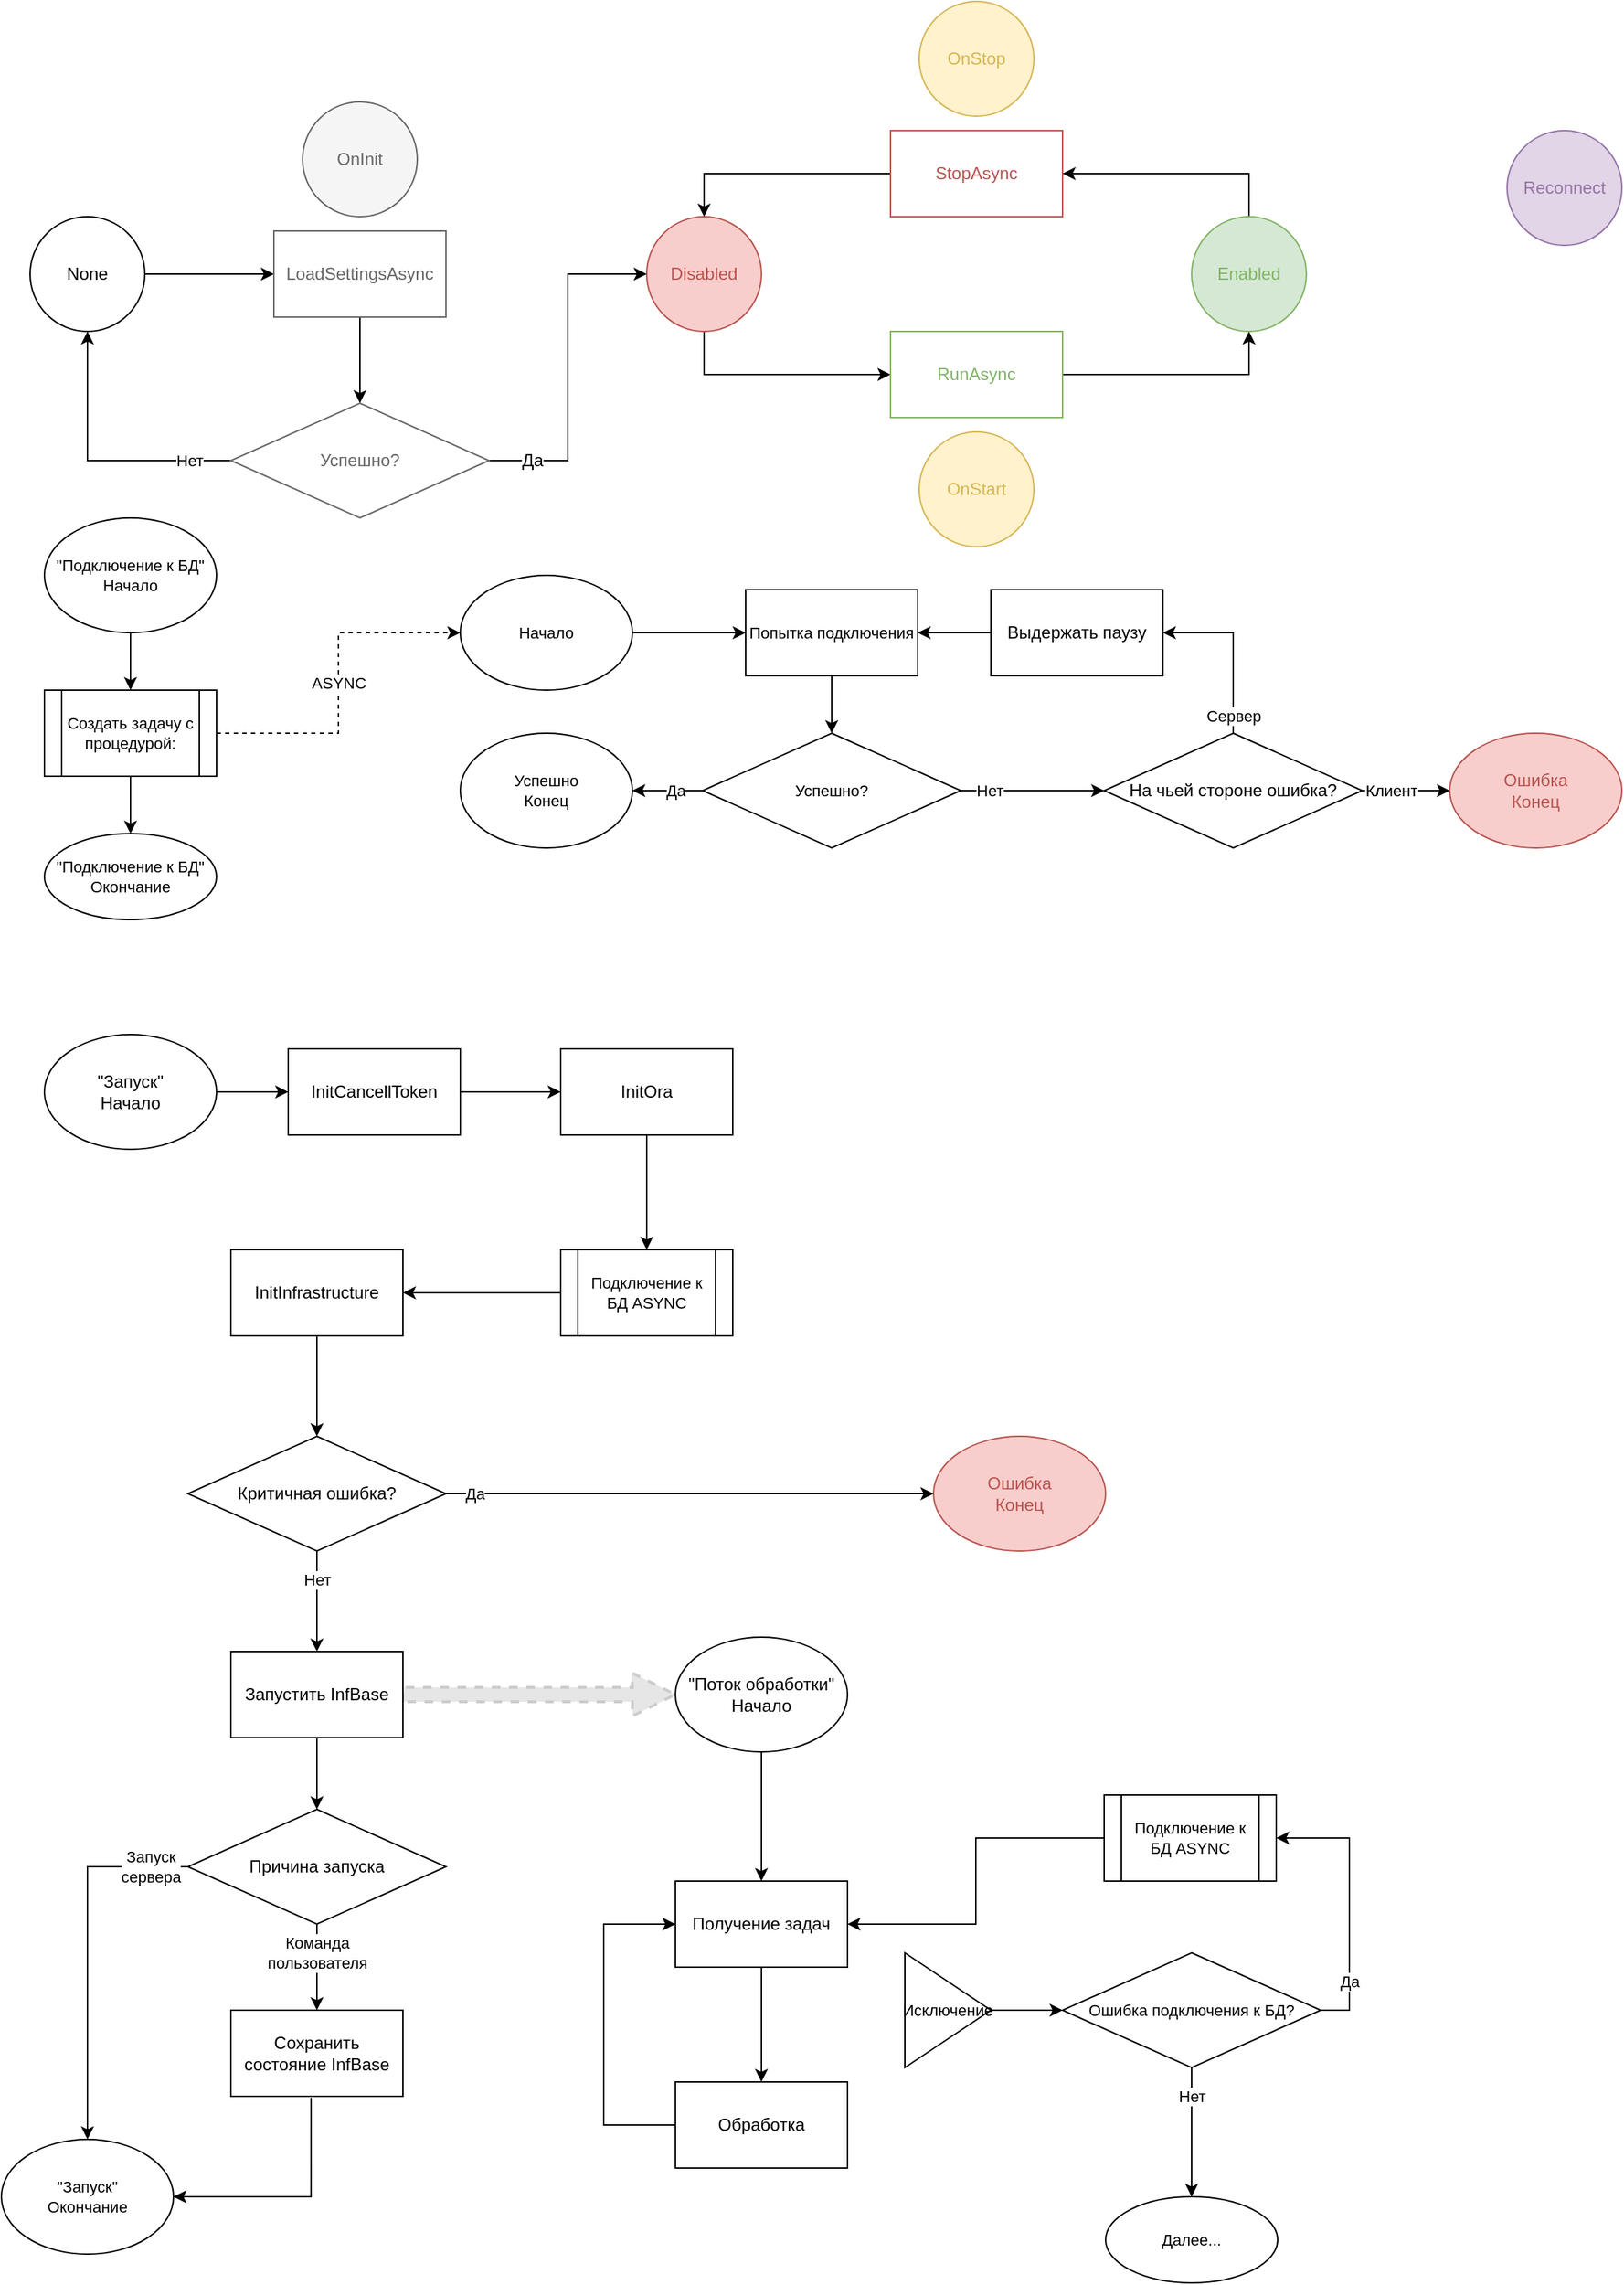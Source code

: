 <mxfile version="20.4.2" type="github">
  <diagram id="-kKotpdd64dqmNGhhJiw" name="Страница 1">
    <mxGraphModel dx="1422" dy="839" grid="1" gridSize="10" guides="1" tooltips="1" connect="1" arrows="1" fold="1" page="1" pageScale="1" pageWidth="1169" pageHeight="1654" math="0" shadow="0">
      <root>
        <mxCell id="0" />
        <mxCell id="1" parent="0" />
        <mxCell id="YBYCJPzU8zMPJ0krrIQY-21" value="" style="edgeStyle=orthogonalEdgeStyle;rounded=0;orthogonalLoop=1;jettySize=auto;html=1;" parent="1" source="YBYCJPzU8zMPJ0krrIQY-22" target="YBYCJPzU8zMPJ0krrIQY-24" edge="1">
          <mxGeometry relative="1" as="geometry" />
        </mxCell>
        <mxCell id="YBYCJPzU8zMPJ0krrIQY-22" value="None" style="ellipse;whiteSpace=wrap;html=1;aspect=fixed;sketch=0;shadow=0;" parent="1" vertex="1">
          <mxGeometry x="30" y="150" width="80" height="80" as="geometry" />
        </mxCell>
        <mxCell id="YBYCJPzU8zMPJ0krrIQY-23" value="" style="edgeStyle=orthogonalEdgeStyle;rounded=0;orthogonalLoop=1;jettySize=auto;html=1;fontFamily=Helvetica;fontSize=12;fontColor=#000000;" parent="1" source="YBYCJPzU8zMPJ0krrIQY-24" target="YBYCJPzU8zMPJ0krrIQY-38" edge="1">
          <mxGeometry relative="1" as="geometry" />
        </mxCell>
        <mxCell id="1D7STUNtmu0oUD-SzOYo-47" value="" style="edgeStyle=orthogonalEdgeStyle;shape=connector;rounded=0;orthogonalLoop=1;jettySize=auto;html=1;labelBackgroundColor=default;strokeColor=default;fontFamily=Helvetica;fontSize=11;fontColor=#000000;endArrow=classic;entryX=0;entryY=0.5;entryDx=0;entryDy=0;exitX=0.5;exitY=1;exitDx=0;exitDy=0;" parent="1" source="YBYCJPzU8zMPJ0krrIQY-26" target="YBYCJPzU8zMPJ0krrIQY-29" edge="1">
          <mxGeometry relative="1" as="geometry">
            <mxPoint x="500" y="310" as="targetPoint" />
          </mxGeometry>
        </mxCell>
        <mxCell id="YBYCJPzU8zMPJ0krrIQY-26" value="Disabled" style="ellipse;whiteSpace=wrap;html=1;aspect=fixed;fillColor=#f8cecc;strokeColor=#b85450;fontColor=#B85450;" parent="1" vertex="1">
          <mxGeometry x="460" y="150" width="80" height="80" as="geometry" />
        </mxCell>
        <mxCell id="YBYCJPzU8zMPJ0krrIQY-27" value="OnInit" style="ellipse;whiteSpace=wrap;html=1;aspect=fixed;fillColor=#f5f5f5;fontColor=#666666;strokeColor=#666666;" parent="1" vertex="1">
          <mxGeometry x="220" y="70" width="80" height="80" as="geometry" />
        </mxCell>
        <mxCell id="1D7STUNtmu0oUD-SzOYo-48" value="" style="edgeStyle=orthogonalEdgeStyle;shape=connector;rounded=0;orthogonalLoop=1;jettySize=auto;html=1;labelBackgroundColor=default;strokeColor=default;fontFamily=Helvetica;fontSize=11;fontColor=#000000;endArrow=classic;entryX=0.5;entryY=1;entryDx=0;entryDy=0;" parent="1" source="YBYCJPzU8zMPJ0krrIQY-29" target="YBYCJPzU8zMPJ0krrIQY-32" edge="1">
          <mxGeometry relative="1" as="geometry" />
        </mxCell>
        <mxCell id="YBYCJPzU8zMPJ0krrIQY-29" value="RunAsync" style="whiteSpace=wrap;html=1;fontColor=#82B366;strokeColor=#82B366;" parent="1" vertex="1">
          <mxGeometry x="630" y="230" width="120" height="60" as="geometry" />
        </mxCell>
        <mxCell id="YBYCJPzU8zMPJ0krrIQY-30" value="OnStart" style="ellipse;whiteSpace=wrap;html=1;aspect=fixed;fillColor=#fff2cc;strokeColor=#d6b656;fontColor=#D6B656;" parent="1" vertex="1">
          <mxGeometry x="650" y="300" width="80" height="80" as="geometry" />
        </mxCell>
        <mxCell id="1D7STUNtmu0oUD-SzOYo-49" value="" style="edgeStyle=orthogonalEdgeStyle;shape=connector;rounded=0;orthogonalLoop=1;jettySize=auto;html=1;labelBackgroundColor=default;strokeColor=default;fontFamily=Helvetica;fontSize=11;fontColor=#000000;endArrow=classic;entryX=1;entryY=0.5;entryDx=0;entryDy=0;exitX=0.5;exitY=0;exitDx=0;exitDy=0;" parent="1" source="YBYCJPzU8zMPJ0krrIQY-32" target="YBYCJPzU8zMPJ0krrIQY-34" edge="1">
          <mxGeometry relative="1" as="geometry">
            <mxPoint x="880" y="70" as="targetPoint" />
          </mxGeometry>
        </mxCell>
        <mxCell id="YBYCJPzU8zMPJ0krrIQY-32" value="Enabled" style="ellipse;whiteSpace=wrap;html=1;aspect=fixed;fillColor=#d5e8d4;strokeColor=#82b366;fontColor=#82B366;" parent="1" vertex="1">
          <mxGeometry x="840" y="150" width="80" height="80" as="geometry" />
        </mxCell>
        <mxCell id="1D7STUNtmu0oUD-SzOYo-51" value="" style="edgeStyle=orthogonalEdgeStyle;shape=connector;rounded=0;orthogonalLoop=1;jettySize=auto;html=1;labelBackgroundColor=default;strokeColor=default;fontFamily=Helvetica;fontSize=11;fontColor=#000000;endArrow=classic;entryX=0.5;entryY=0;entryDx=0;entryDy=0;" parent="1" source="YBYCJPzU8zMPJ0krrIQY-34" target="YBYCJPzU8zMPJ0krrIQY-26" edge="1">
          <mxGeometry relative="1" as="geometry" />
        </mxCell>
        <mxCell id="YBYCJPzU8zMPJ0krrIQY-34" value="StopAsync" style="whiteSpace=wrap;html=1;strokeColor=#B85450;fontColor=#B85450;" parent="1" vertex="1">
          <mxGeometry x="630" y="90" width="120" height="60" as="geometry" />
        </mxCell>
        <mxCell id="YBYCJPzU8zMPJ0krrIQY-35" value="OnStop" style="ellipse;whiteSpace=wrap;html=1;aspect=fixed;fillColor=#fff2cc;strokeColor=#d6b656;fontColor=#D6B656;" parent="1" vertex="1">
          <mxGeometry x="650" width="80" height="80" as="geometry" />
        </mxCell>
        <mxCell id="YBYCJPzU8zMPJ0krrIQY-36" value="Да" style="edgeStyle=orthogonalEdgeStyle;rounded=0;orthogonalLoop=1;jettySize=auto;html=1;fontFamily=Helvetica;fontSize=12;fontColor=#000000;entryX=0;entryY=0.5;entryDx=0;entryDy=0;" parent="1" source="YBYCJPzU8zMPJ0krrIQY-38" target="YBYCJPzU8zMPJ0krrIQY-26" edge="1">
          <mxGeometry x="-0.749" relative="1" as="geometry">
            <mxPoint as="offset" />
          </mxGeometry>
        </mxCell>
        <mxCell id="1D7STUNtmu0oUD-SzOYo-46" value="Нет" style="edgeStyle=orthogonalEdgeStyle;shape=connector;rounded=0;orthogonalLoop=1;jettySize=auto;html=1;labelBackgroundColor=default;strokeColor=default;fontFamily=Helvetica;fontSize=11;fontColor=#000000;endArrow=classic;entryX=0.5;entryY=1;entryDx=0;entryDy=0;" parent="1" source="YBYCJPzU8zMPJ0krrIQY-38" target="YBYCJPzU8zMPJ0krrIQY-22" edge="1">
          <mxGeometry x="-0.684" relative="1" as="geometry">
            <mxPoint x="90" y="320" as="targetPoint" />
            <mxPoint x="1" as="offset" />
          </mxGeometry>
        </mxCell>
        <mxCell id="YBYCJPzU8zMPJ0krrIQY-38" value="Успешно?" style="rhombus;whiteSpace=wrap;html=1;strokeColor=#666666;fontColor=#666666;sketch=0;glass=0;rounded=0;" parent="1" vertex="1">
          <mxGeometry x="170" y="280" width="180" height="80" as="geometry" />
        </mxCell>
        <mxCell id="1D7STUNtmu0oUD-SzOYo-6" value="" style="edgeStyle=orthogonalEdgeStyle;rounded=0;orthogonalLoop=1;jettySize=auto;html=1;" parent="1" source="1D7STUNtmu0oUD-SzOYo-4" target="1D7STUNtmu0oUD-SzOYo-5" edge="1">
          <mxGeometry relative="1" as="geometry" />
        </mxCell>
        <mxCell id="1D7STUNtmu0oUD-SzOYo-4" value="&quot;Запуск&quot;&lt;br&gt;Начало" style="ellipse;whiteSpace=wrap;html=1;" parent="1" vertex="1">
          <mxGeometry x="40" y="720" width="120" height="80" as="geometry" />
        </mxCell>
        <mxCell id="1D7STUNtmu0oUD-SzOYo-8" value="" style="edgeStyle=orthogonalEdgeStyle;rounded=0;orthogonalLoop=1;jettySize=auto;html=1;" parent="1" source="1D7STUNtmu0oUD-SzOYo-5" target="1D7STUNtmu0oUD-SzOYo-7" edge="1">
          <mxGeometry relative="1" as="geometry" />
        </mxCell>
        <mxCell id="1D7STUNtmu0oUD-SzOYo-5" value="InitCancellToken" style="whiteSpace=wrap;html=1;" parent="1" vertex="1">
          <mxGeometry x="210" y="730" width="120" height="60" as="geometry" />
        </mxCell>
        <mxCell id="1D7STUNtmu0oUD-SzOYo-7" value="InitOra" style="whiteSpace=wrap;html=1;" parent="1" vertex="1">
          <mxGeometry x="400" y="730" width="120" height="60" as="geometry" />
        </mxCell>
        <mxCell id="1D7STUNtmu0oUD-SzOYo-65" value="" style="edgeStyle=orthogonalEdgeStyle;shape=connector;rounded=0;orthogonalLoop=1;jettySize=auto;html=1;labelBackgroundColor=default;strokeColor=default;fontFamily=Helvetica;fontSize=11;fontColor=#000000;endArrow=classic;" parent="1" source="1D7STUNtmu0oUD-SzOYo-11" target="1D7STUNtmu0oUD-SzOYo-54" edge="1">
          <mxGeometry relative="1" as="geometry" />
        </mxCell>
        <mxCell id="1D7STUNtmu0oUD-SzOYo-11" value="Выдержать паузу" style="whiteSpace=wrap;html=1;" parent="1" vertex="1">
          <mxGeometry x="700" y="410" width="120" height="60" as="geometry" />
        </mxCell>
        <mxCell id="1D7STUNtmu0oUD-SzOYo-17" value="Сервер" style="edgeStyle=orthogonalEdgeStyle;rounded=0;orthogonalLoop=1;jettySize=auto;html=1;entryX=1;entryY=0.5;entryDx=0;entryDy=0;exitX=0.5;exitY=0;exitDx=0;exitDy=0;" parent="1" source="1D7STUNtmu0oUD-SzOYo-15" target="1D7STUNtmu0oUD-SzOYo-11" edge="1">
          <mxGeometry x="-0.789" relative="1" as="geometry">
            <mxPoint as="offset" />
          </mxGeometry>
        </mxCell>
        <mxCell id="1D7STUNtmu0oUD-SzOYo-19" value="Клиент" style="edgeStyle=orthogonalEdgeStyle;rounded=0;orthogonalLoop=1;jettySize=auto;html=1;entryX=0;entryY=0.5;entryDx=0;entryDy=0;" parent="1" source="1D7STUNtmu0oUD-SzOYo-15" target="1D7STUNtmu0oUD-SzOYo-53" edge="1">
          <mxGeometry x="-0.333" relative="1" as="geometry">
            <mxPoint x="1349" y="450" as="targetPoint" />
            <mxPoint x="-1" as="offset" />
          </mxGeometry>
        </mxCell>
        <mxCell id="1D7STUNtmu0oUD-SzOYo-15" value="На чьей стороне ошибка?" style="rhombus;whiteSpace=wrap;html=1;" parent="1" vertex="1">
          <mxGeometry x="779" y="510" width="180" height="80" as="geometry" />
        </mxCell>
        <mxCell id="1D7STUNtmu0oUD-SzOYo-18" value="Ошибка&lt;br&gt;Конец" style="ellipse;whiteSpace=wrap;html=1;fillColor=#f8cecc;strokeColor=#b85450;fontColor=#B85450;" parent="1" vertex="1">
          <mxGeometry x="660" y="1000" width="120" height="80" as="geometry" />
        </mxCell>
        <mxCell id="1D7STUNtmu0oUD-SzOYo-23" value="" style="edgeStyle=orthogonalEdgeStyle;rounded=0;orthogonalLoop=1;jettySize=auto;html=1;fontColor=#000000;" parent="1" source="1D7STUNtmu0oUD-SzOYo-20" target="1D7STUNtmu0oUD-SzOYo-22" edge="1">
          <mxGeometry relative="1" as="geometry" />
        </mxCell>
        <mxCell id="1D7STUNtmu0oUD-SzOYo-20" value="InitInfrastructure" style="whiteSpace=wrap;html=1;" parent="1" vertex="1">
          <mxGeometry x="170" y="870" width="120" height="60" as="geometry" />
        </mxCell>
        <mxCell id="1D7STUNtmu0oUD-SzOYo-24" value="Да" style="edgeStyle=orthogonalEdgeStyle;rounded=0;orthogonalLoop=1;jettySize=auto;html=1;fontColor=#000000;entryX=0;entryY=0.5;entryDx=0;entryDy=0;" parent="1" source="1D7STUNtmu0oUD-SzOYo-22" target="1D7STUNtmu0oUD-SzOYo-18" edge="1">
          <mxGeometry x="-0.882" relative="1" as="geometry">
            <mxPoint x="400" y="1040" as="targetPoint" />
            <mxPoint as="offset" />
          </mxGeometry>
        </mxCell>
        <mxCell id="1D7STUNtmu0oUD-SzOYo-26" value="Нет" style="edgeStyle=orthogonalEdgeStyle;rounded=0;orthogonalLoop=1;jettySize=auto;html=1;fontColor=#000000;" parent="1" source="1D7STUNtmu0oUD-SzOYo-22" target="1D7STUNtmu0oUD-SzOYo-25" edge="1">
          <mxGeometry x="-0.429" relative="1" as="geometry">
            <mxPoint as="offset" />
          </mxGeometry>
        </mxCell>
        <mxCell id="1D7STUNtmu0oUD-SzOYo-22" value="Критичная ошибка?" style="rhombus;whiteSpace=wrap;html=1;" parent="1" vertex="1">
          <mxGeometry x="140" y="1000" width="180" height="80" as="geometry" />
        </mxCell>
        <mxCell id="1D7STUNtmu0oUD-SzOYo-28" value="" style="edgeStyle=orthogonalEdgeStyle;rounded=0;orthogonalLoop=1;jettySize=auto;html=1;fontColor=#000000;entryX=0;entryY=0.5;entryDx=0;entryDy=0;strokeWidth=2;shape=arrow;strokeColor=#CCCCCC;fillColor=#E6E6E6;fillStyle=solid;gradientColor=none;dashed=1;" parent="1" source="1D7STUNtmu0oUD-SzOYo-25" target="1D7STUNtmu0oUD-SzOYo-27" edge="1">
          <mxGeometry relative="1" as="geometry">
            <mxPoint x="370" y="1180" as="targetPoint" />
          </mxGeometry>
        </mxCell>
        <mxCell id="1D7STUNtmu0oUD-SzOYo-32" value="" style="edgeStyle=orthogonalEdgeStyle;shape=connector;rounded=0;orthogonalLoop=1;jettySize=auto;html=1;labelBackgroundColor=default;strokeColor=default;fontFamily=Helvetica;fontSize=11;fontColor=#000000;endArrow=classic;" parent="1" source="1D7STUNtmu0oUD-SzOYo-25" target="1D7STUNtmu0oUD-SzOYo-31" edge="1">
          <mxGeometry relative="1" as="geometry" />
        </mxCell>
        <mxCell id="1D7STUNtmu0oUD-SzOYo-25" value="Запустить InfBase" style="whiteSpace=wrap;html=1;" parent="1" vertex="1">
          <mxGeometry x="170" y="1150" width="120" height="60" as="geometry" />
        </mxCell>
        <mxCell id="1D7STUNtmu0oUD-SzOYo-43" value="" style="edgeStyle=orthogonalEdgeStyle;shape=connector;rounded=0;orthogonalLoop=1;jettySize=auto;html=1;labelBackgroundColor=default;strokeColor=default;fontFamily=Helvetica;fontSize=11;fontColor=#000000;endArrow=classic;" parent="1" source="1D7STUNtmu0oUD-SzOYo-27" target="1D7STUNtmu0oUD-SzOYo-42" edge="1">
          <mxGeometry relative="1" as="geometry" />
        </mxCell>
        <mxCell id="1D7STUNtmu0oUD-SzOYo-27" value="&quot;Поток обработки&quot;&lt;br&gt;Начало" style="ellipse;whiteSpace=wrap;html=1;fontColor=#000000;" parent="1" vertex="1">
          <mxGeometry x="480" y="1140" width="120" height="80" as="geometry" />
        </mxCell>
        <mxCell id="1D7STUNtmu0oUD-SzOYo-34" value="Команда&lt;br&gt;пользователя" style="edgeStyle=orthogonalEdgeStyle;shape=connector;rounded=0;orthogonalLoop=1;jettySize=auto;html=1;labelBackgroundColor=default;strokeColor=default;fontFamily=Helvetica;fontSize=11;fontColor=#000000;endArrow=classic;" parent="1" source="1D7STUNtmu0oUD-SzOYo-31" target="1D7STUNtmu0oUD-SzOYo-33" edge="1">
          <mxGeometry x="-0.333" relative="1" as="geometry">
            <mxPoint as="offset" />
          </mxGeometry>
        </mxCell>
        <mxCell id="1D7STUNtmu0oUD-SzOYo-36" value="" style="edgeStyle=orthogonalEdgeStyle;shape=connector;rounded=0;orthogonalLoop=1;jettySize=auto;html=1;labelBackgroundColor=default;strokeColor=default;fontFamily=Helvetica;fontSize=11;fontColor=#000000;endArrow=classic;" parent="1" source="1D7STUNtmu0oUD-SzOYo-31" target="1D7STUNtmu0oUD-SzOYo-35" edge="1">
          <mxGeometry relative="1" as="geometry" />
        </mxCell>
        <mxCell id="1D7STUNtmu0oUD-SzOYo-38" value="Запуск&lt;br&gt;сервера" style="edgeLabel;html=1;align=center;verticalAlign=middle;resizable=0;points=[];fontSize=11;fontFamily=Helvetica;fontColor=#000000;" parent="1D7STUNtmu0oUD-SzOYo-36" vertex="1" connectable="0">
          <mxGeometry x="-0.86" relative="1" as="geometry">
            <mxPoint x="-8" as="offset" />
          </mxGeometry>
        </mxCell>
        <mxCell id="1D7STUNtmu0oUD-SzOYo-31" value="Причина запуска" style="rhombus;whiteSpace=wrap;html=1;" parent="1" vertex="1">
          <mxGeometry x="140" y="1260" width="180" height="80" as="geometry" />
        </mxCell>
        <mxCell id="1D7STUNtmu0oUD-SzOYo-37" value="" style="edgeStyle=orthogonalEdgeStyle;shape=connector;rounded=0;orthogonalLoop=1;jettySize=auto;html=1;labelBackgroundColor=default;strokeColor=default;fontFamily=Helvetica;fontSize=11;fontColor=#000000;endArrow=classic;entryX=1;entryY=0.5;entryDx=0;entryDy=0;exitX=0.466;exitY=1.017;exitDx=0;exitDy=0;exitPerimeter=0;" parent="1" source="1D7STUNtmu0oUD-SzOYo-33" target="1D7STUNtmu0oUD-SzOYo-35" edge="1">
          <mxGeometry relative="1" as="geometry">
            <mxPoint x="230" y="1580" as="targetPoint" />
          </mxGeometry>
        </mxCell>
        <mxCell id="1D7STUNtmu0oUD-SzOYo-33" value="Сохранить состояние InfBase" style="whiteSpace=wrap;html=1;" parent="1" vertex="1">
          <mxGeometry x="170" y="1400" width="120" height="60" as="geometry" />
        </mxCell>
        <mxCell id="1D7STUNtmu0oUD-SzOYo-35" value="&quot;Запуск&quot;&lt;br&gt;Окончание" style="ellipse;whiteSpace=wrap;html=1;fontFamily=Helvetica;fontSize=11;fontColor=#000000;" parent="1" vertex="1">
          <mxGeometry x="10" y="1490" width="120" height="80" as="geometry" />
        </mxCell>
        <mxCell id="1D7STUNtmu0oUD-SzOYo-41" value="" style="edgeStyle=orthogonalEdgeStyle;shape=connector;rounded=0;orthogonalLoop=1;jettySize=auto;html=1;labelBackgroundColor=default;strokeColor=default;fontFamily=Helvetica;fontSize=11;fontColor=#000000;endArrow=classic;entryX=0.5;entryY=0;entryDx=0;entryDy=0;" parent="1" source="1D7STUNtmu0oUD-SzOYo-39" target="1D7STUNtmu0oUD-SzOYo-73" edge="1">
          <mxGeometry relative="1" as="geometry">
            <mxPoint x="210" y="490" as="targetPoint" />
          </mxGeometry>
        </mxCell>
        <mxCell id="1D7STUNtmu0oUD-SzOYo-39" value="&quot;Подключение к БД&quot;&lt;br&gt;Начало" style="ellipse;whiteSpace=wrap;html=1;fontFamily=Helvetica;fontSize=11;fontColor=#000000;" parent="1" vertex="1">
          <mxGeometry x="40" y="360" width="120" height="80" as="geometry" />
        </mxCell>
        <mxCell id="1D7STUNtmu0oUD-SzOYo-79" value="" style="edgeStyle=orthogonalEdgeStyle;shape=connector;rounded=0;orthogonalLoop=1;jettySize=auto;html=1;labelBackgroundColor=default;strokeColor=default;fontFamily=Helvetica;fontSize=11;fontColor=#000000;endArrow=classic;" parent="1" source="1D7STUNtmu0oUD-SzOYo-42" target="1D7STUNtmu0oUD-SzOYo-78" edge="1">
          <mxGeometry relative="1" as="geometry" />
        </mxCell>
        <mxCell id="1D7STUNtmu0oUD-SzOYo-42" value="Получение задач" style="whiteSpace=wrap;html=1;fontColor=#000000;" parent="1" vertex="1">
          <mxGeometry x="480" y="1310" width="120" height="60" as="geometry" />
        </mxCell>
        <mxCell id="YBYCJPzU8zMPJ0krrIQY-24" value="LoadSettingsAsync" style="whiteSpace=wrap;html=1;sketch=0;glass=0;rounded=0;fontColor=#666666;strokeColor=#666666;" parent="1" vertex="1">
          <mxGeometry x="200" y="160" width="120" height="60" as="geometry" />
        </mxCell>
        <mxCell id="1D7STUNtmu0oUD-SzOYo-53" value="Ошибка&lt;br&gt;Конец" style="ellipse;whiteSpace=wrap;html=1;fillColor=#f8cecc;strokeColor=#b85450;fontColor=#B85450;" parent="1" vertex="1">
          <mxGeometry x="1020" y="510" width="120" height="80" as="geometry" />
        </mxCell>
        <mxCell id="1D7STUNtmu0oUD-SzOYo-57" value="" style="edgeStyle=orthogonalEdgeStyle;shape=connector;rounded=0;orthogonalLoop=1;jettySize=auto;html=1;labelBackgroundColor=default;strokeColor=default;fontFamily=Helvetica;fontSize=11;fontColor=#000000;endArrow=classic;" parent="1" source="1D7STUNtmu0oUD-SzOYo-54" target="1D7STUNtmu0oUD-SzOYo-56" edge="1">
          <mxGeometry relative="1" as="geometry" />
        </mxCell>
        <mxCell id="1D7STUNtmu0oUD-SzOYo-54" value="Попытка подключения" style="whiteSpace=wrap;html=1;fontSize=11;fontColor=#000000;" parent="1" vertex="1">
          <mxGeometry x="529" y="410" width="120" height="60" as="geometry" />
        </mxCell>
        <mxCell id="1D7STUNtmu0oUD-SzOYo-59" value="Да" style="edgeStyle=orthogonalEdgeStyle;shape=connector;rounded=0;orthogonalLoop=1;jettySize=auto;html=1;labelBackgroundColor=default;strokeColor=default;fontFamily=Helvetica;fontSize=11;fontColor=#000000;endArrow=classic;exitX=0;exitY=0.5;exitDx=0;exitDy=0;entryX=1;entryY=0.5;entryDx=0;entryDy=0;" parent="1" source="1D7STUNtmu0oUD-SzOYo-56" target="1D7STUNtmu0oUD-SzOYo-74" edge="1">
          <mxGeometry x="-0.2" relative="1" as="geometry">
            <mxPoint x="589" y="640" as="targetPoint" />
            <mxPoint as="offset" />
          </mxGeometry>
        </mxCell>
        <mxCell id="1D7STUNtmu0oUD-SzOYo-64" value="Нет" style="edgeStyle=orthogonalEdgeStyle;shape=connector;rounded=0;orthogonalLoop=1;jettySize=auto;html=1;labelBackgroundColor=default;strokeColor=default;fontFamily=Helvetica;fontSize=11;fontColor=#000000;endArrow=classic;entryX=0;entryY=0.5;entryDx=0;entryDy=0;" parent="1" source="1D7STUNtmu0oUD-SzOYo-56" target="1D7STUNtmu0oUD-SzOYo-15" edge="1">
          <mxGeometry x="-0.6" relative="1" as="geometry">
            <mxPoint x="759" y="550" as="targetPoint" />
            <mxPoint as="offset" />
          </mxGeometry>
        </mxCell>
        <mxCell id="1D7STUNtmu0oUD-SzOYo-56" value="Успешно?" style="rhombus;whiteSpace=wrap;html=1;fontSize=11;fontColor=#000000;" parent="1" vertex="1">
          <mxGeometry x="499" y="510" width="180" height="80" as="geometry" />
        </mxCell>
        <mxCell id="1D7STUNtmu0oUD-SzOYo-63" value="" style="edgeStyle=orthogonalEdgeStyle;shape=connector;rounded=0;orthogonalLoop=1;jettySize=auto;html=1;labelBackgroundColor=default;strokeColor=default;fontFamily=Helvetica;fontSize=11;fontColor=#000000;endArrow=classic;exitX=0.5;exitY=1;exitDx=0;exitDy=0;" parent="1" source="1D7STUNtmu0oUD-SzOYo-73" target="1D7STUNtmu0oUD-SzOYo-62" edge="1">
          <mxGeometry relative="1" as="geometry">
            <mxPoint x="210" y="600" as="sourcePoint" />
          </mxGeometry>
        </mxCell>
        <mxCell id="1D7STUNtmu0oUD-SzOYo-62" value="&quot;Подключение к БД&quot;&lt;br&gt;Окончание" style="ellipse;whiteSpace=wrap;html=1;fontSize=11;fontColor=#000000;" parent="1" vertex="1">
          <mxGeometry x="40" y="580" width="120" height="60" as="geometry" />
        </mxCell>
        <mxCell id="1D7STUNtmu0oUD-SzOYo-69" value="" style="edgeStyle=orthogonalEdgeStyle;shape=connector;rounded=0;orthogonalLoop=1;jettySize=auto;html=1;labelBackgroundColor=default;strokeColor=default;fontFamily=Helvetica;fontSize=11;fontColor=#000000;endArrow=classic;entryX=0.5;entryY=0;entryDx=0;entryDy=0;exitX=0.5;exitY=1;exitDx=0;exitDy=0;" parent="1" source="1D7STUNtmu0oUD-SzOYo-7" target="1D7STUNtmu0oUD-SzOYo-72" edge="1">
          <mxGeometry relative="1" as="geometry">
            <mxPoint x="660" y="790" as="sourcePoint" />
            <mxPoint x="660" y="870" as="targetPoint" />
          </mxGeometry>
        </mxCell>
        <mxCell id="1D7STUNtmu0oUD-SzOYo-70" value="" style="edgeStyle=orthogonalEdgeStyle;shape=connector;rounded=0;orthogonalLoop=1;jettySize=auto;html=1;labelBackgroundColor=default;strokeColor=default;fontFamily=Helvetica;fontSize=11;fontColor=#000000;endArrow=classic;entryX=1;entryY=0.5;entryDx=0;entryDy=0;exitX=0;exitY=0.5;exitDx=0;exitDy=0;" parent="1" source="1D7STUNtmu0oUD-SzOYo-72" target="1D7STUNtmu0oUD-SzOYo-20" edge="1">
          <mxGeometry relative="1" as="geometry">
            <mxPoint x="520" y="900" as="targetPoint" />
            <mxPoint x="600" y="900" as="sourcePoint" />
          </mxGeometry>
        </mxCell>
        <mxCell id="1D7STUNtmu0oUD-SzOYo-72" value="Подключение к БД ASYNC" style="shape=process;whiteSpace=wrap;html=1;backgroundOutline=1;fontFamily=Helvetica;fontSize=11;fontColor=#000000;" parent="1" vertex="1">
          <mxGeometry x="400" y="870" width="120" height="60" as="geometry" />
        </mxCell>
        <mxCell id="1D7STUNtmu0oUD-SzOYo-77" value="ASYNC" style="edgeStyle=orthogonalEdgeStyle;shape=connector;rounded=0;orthogonalLoop=1;jettySize=auto;html=1;labelBackgroundColor=default;strokeColor=default;fontFamily=Helvetica;fontSize=11;fontColor=#000000;endArrow=classic;entryX=0;entryY=0.5;entryDx=0;entryDy=0;dashed=1;" parent="1" source="1D7STUNtmu0oUD-SzOYo-73" target="1D7STUNtmu0oUD-SzOYo-75" edge="1">
          <mxGeometry relative="1" as="geometry">
            <mxPoint x="240" y="510" as="targetPoint" />
          </mxGeometry>
        </mxCell>
        <mxCell id="1D7STUNtmu0oUD-SzOYo-73" value="Создать задачу с процедурой:" style="shape=process;whiteSpace=wrap;html=1;backgroundOutline=1;fontFamily=Helvetica;fontSize=11;fontColor=#000000;" parent="1" vertex="1">
          <mxGeometry x="40" y="480" width="120" height="60" as="geometry" />
        </mxCell>
        <mxCell id="1D7STUNtmu0oUD-SzOYo-74" value="Успешно&lt;br&gt;Конец" style="ellipse;whiteSpace=wrap;html=1;fontFamily=Helvetica;fontSize=11;fontColor=#000000;" parent="1" vertex="1">
          <mxGeometry x="330" y="510" width="120" height="80" as="geometry" />
        </mxCell>
        <mxCell id="1D7STUNtmu0oUD-SzOYo-76" value="" style="edgeStyle=orthogonalEdgeStyle;shape=connector;rounded=0;orthogonalLoop=1;jettySize=auto;html=1;labelBackgroundColor=default;strokeColor=default;fontFamily=Helvetica;fontSize=11;fontColor=#000000;endArrow=classic;entryX=0;entryY=0.5;entryDx=0;entryDy=0;" parent="1" source="1D7STUNtmu0oUD-SzOYo-75" target="1D7STUNtmu0oUD-SzOYo-54" edge="1">
          <mxGeometry relative="1" as="geometry" />
        </mxCell>
        <mxCell id="1D7STUNtmu0oUD-SzOYo-75" value="Начало" style="ellipse;whiteSpace=wrap;html=1;fontFamily=Helvetica;fontSize=11;fontColor=#000000;" parent="1" vertex="1">
          <mxGeometry x="330" y="400" width="120" height="80" as="geometry" />
        </mxCell>
        <mxCell id="1D7STUNtmu0oUD-SzOYo-80" value="" style="edgeStyle=orthogonalEdgeStyle;shape=connector;rounded=0;orthogonalLoop=1;jettySize=auto;html=1;labelBackgroundColor=default;strokeColor=default;fontFamily=Helvetica;fontSize=11;fontColor=#000000;endArrow=classic;entryX=0;entryY=0.5;entryDx=0;entryDy=0;exitX=0;exitY=0.5;exitDx=0;exitDy=0;" parent="1" source="1D7STUNtmu0oUD-SzOYo-78" target="1D7STUNtmu0oUD-SzOYo-42" edge="1">
          <mxGeometry relative="1" as="geometry">
            <mxPoint x="400" y="1480" as="targetPoint" />
            <Array as="points">
              <mxPoint x="430" y="1480" />
              <mxPoint x="430" y="1340" />
            </Array>
          </mxGeometry>
        </mxCell>
        <mxCell id="1D7STUNtmu0oUD-SzOYo-78" value="Обработка" style="whiteSpace=wrap;html=1;fontColor=#000000;" parent="1" vertex="1">
          <mxGeometry x="480" y="1450" width="120" height="60" as="geometry" />
        </mxCell>
        <mxCell id="1D7STUNtmu0oUD-SzOYo-83" value="" style="edgeStyle=orthogonalEdgeStyle;shape=connector;rounded=0;orthogonalLoop=1;jettySize=auto;html=1;labelBackgroundColor=default;strokeColor=default;fontFamily=Helvetica;fontSize=11;fontColor=#000000;endArrow=classic;" parent="1" source="1D7STUNtmu0oUD-SzOYo-81" target="1D7STUNtmu0oUD-SzOYo-82" edge="1">
          <mxGeometry relative="1" as="geometry" />
        </mxCell>
        <mxCell id="1D7STUNtmu0oUD-SzOYo-81" value="Исключение" style="triangle;whiteSpace=wrap;html=1;fontFamily=Helvetica;fontSize=11;fontColor=#000000;" parent="1" vertex="1">
          <mxGeometry x="640" y="1360" width="60" height="80" as="geometry" />
        </mxCell>
        <mxCell id="1D7STUNtmu0oUD-SzOYo-85" value="Да" style="edgeStyle=orthogonalEdgeStyle;shape=connector;rounded=0;orthogonalLoop=1;jettySize=auto;html=1;labelBackgroundColor=default;strokeColor=default;fontFamily=Helvetica;fontSize=11;fontColor=#000000;endArrow=classic;entryX=1;entryY=0.5;entryDx=0;entryDy=0;exitX=1;exitY=0.5;exitDx=0;exitDy=0;" parent="1" source="1D7STUNtmu0oUD-SzOYo-82" target="1D7STUNtmu0oUD-SzOYo-84" edge="1">
          <mxGeometry x="-0.581" relative="1" as="geometry">
            <mxPoint x="1010" y="1400" as="targetPoint" />
            <mxPoint as="offset" />
          </mxGeometry>
        </mxCell>
        <mxCell id="1D7STUNtmu0oUD-SzOYo-88" value="Нет" style="edgeStyle=orthogonalEdgeStyle;shape=connector;rounded=0;orthogonalLoop=1;jettySize=auto;html=1;labelBackgroundColor=default;strokeColor=default;fontFamily=Helvetica;fontSize=11;fontColor=#000000;endArrow=classic;" parent="1" source="1D7STUNtmu0oUD-SzOYo-82" target="1D7STUNtmu0oUD-SzOYo-87" edge="1">
          <mxGeometry x="-0.556" relative="1" as="geometry">
            <Array as="points">
              <mxPoint x="840" y="1450" />
              <mxPoint x="840" y="1450" />
            </Array>
            <mxPoint as="offset" />
          </mxGeometry>
        </mxCell>
        <mxCell id="1D7STUNtmu0oUD-SzOYo-82" value="Ошибка подключения к БД?" style="rhombus;whiteSpace=wrap;html=1;fontSize=11;fontColor=#000000;" parent="1" vertex="1">
          <mxGeometry x="750" y="1360" width="180" height="80" as="geometry" />
        </mxCell>
        <mxCell id="1D7STUNtmu0oUD-SzOYo-86" value="" style="edgeStyle=orthogonalEdgeStyle;shape=connector;rounded=0;orthogonalLoop=1;jettySize=auto;html=1;labelBackgroundColor=default;strokeColor=default;fontFamily=Helvetica;fontSize=11;fontColor=#000000;endArrow=classic;entryX=1;entryY=0.5;entryDx=0;entryDy=0;" parent="1" source="1D7STUNtmu0oUD-SzOYo-84" target="1D7STUNtmu0oUD-SzOYo-42" edge="1">
          <mxGeometry relative="1" as="geometry">
            <mxPoint x="699" y="1280" as="targetPoint" />
          </mxGeometry>
        </mxCell>
        <mxCell id="1D7STUNtmu0oUD-SzOYo-84" value="Подключение к БД ASYNC" style="shape=process;whiteSpace=wrap;html=1;backgroundOutline=1;fontFamily=Helvetica;fontSize=11;fontColor=#000000;" parent="1" vertex="1">
          <mxGeometry x="779" y="1250" width="120" height="60" as="geometry" />
        </mxCell>
        <mxCell id="1D7STUNtmu0oUD-SzOYo-87" value="Далее..." style="ellipse;whiteSpace=wrap;html=1;fontSize=11;fontColor=#000000;" parent="1" vertex="1">
          <mxGeometry x="780" y="1530" width="120" height="60" as="geometry" />
        </mxCell>
        <mxCell id="JDD7vLgJ8-QQV_PVnbDm-1" value="Reconnect" style="ellipse;whiteSpace=wrap;html=1;aspect=fixed;sketch=0;shadow=0;fillColor=#e1d5e7;strokeColor=#9673A6;fontColor=#9673A6;" vertex="1" parent="1">
          <mxGeometry x="1060" y="90" width="80" height="80" as="geometry" />
        </mxCell>
      </root>
    </mxGraphModel>
  </diagram>
</mxfile>
